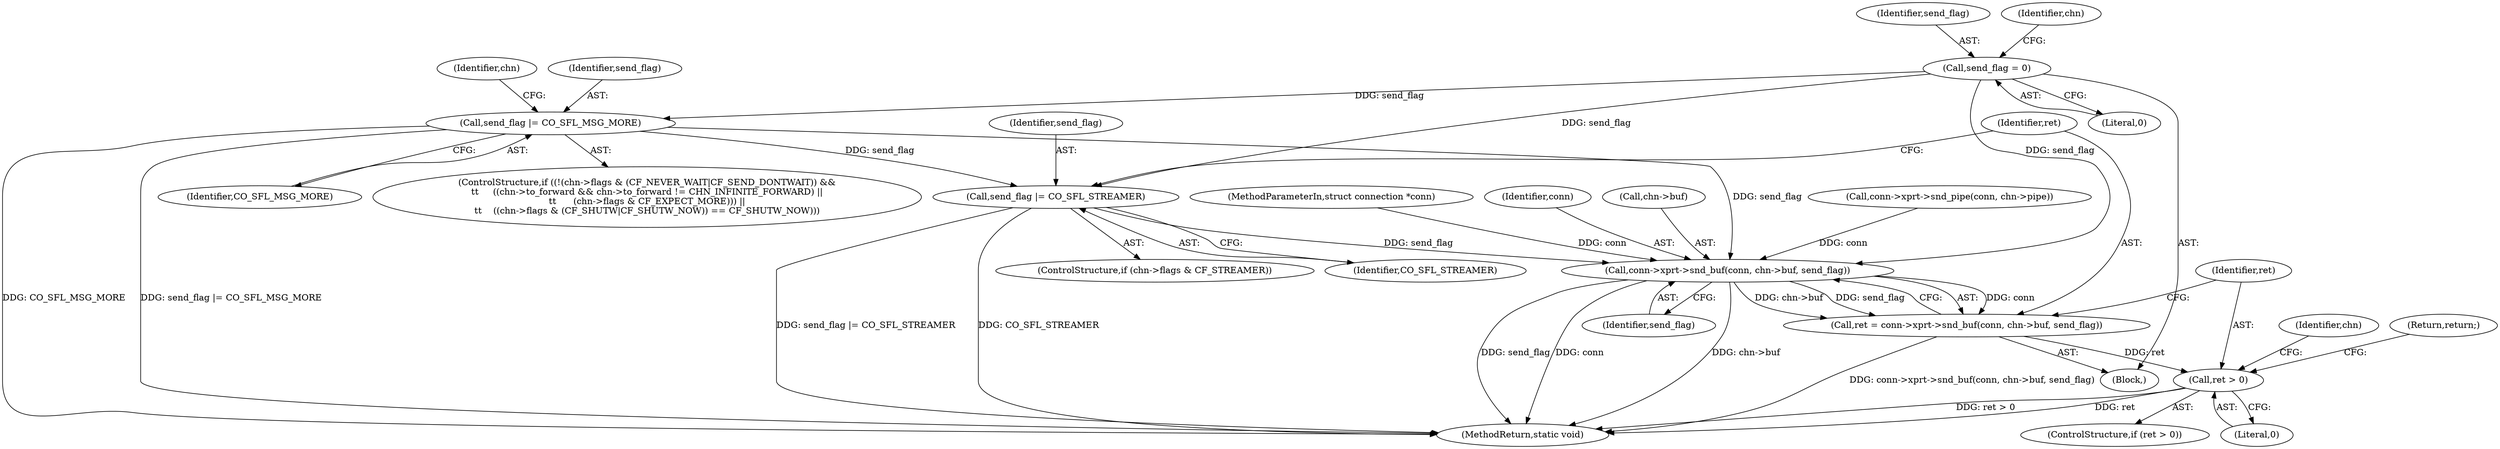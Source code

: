 digraph "0_haproxy_b4d05093bc89f71377230228007e69a1434c1a0c_1@API" {
"1000197" [label="(Call,send_flag = 0)"];
"1000235" [label="(Call,send_flag |= CO_SFL_MSG_MORE)"];
"1000244" [label="(Call,send_flag |= CO_SFL_STREAMER)"];
"1000249" [label="(Call,conn->xprt->snd_buf(conn, chn->buf, send_flag))"];
"1000247" [label="(Call,ret = conn->xprt->snd_buf(conn, chn->buf, send_flag))"];
"1000256" [label="(Call,ret > 0)"];
"1000198" [label="(Identifier,send_flag)"];
"1000256" [label="(Call,ret > 0)"];
"1000195" [label="(Block,)"];
"1000235" [label="(Call,send_flag |= CO_SFL_MSG_MORE)"];
"1000254" [label="(Identifier,send_flag)"];
"1000249" [label="(Call,conn->xprt->snd_buf(conn, chn->buf, send_flag))"];
"1000237" [label="(Identifier,CO_SFL_MSG_MORE)"];
"1000282" [label="(MethodReturn,static void)"];
"1000199" [label="(Literal,0)"];
"1000281" [label="(Return,return;)"];
"1000197" [label="(Call,send_flag = 0)"];
"1000238" [label="(ControlStructure,if (chn->flags & CF_STREAMER))"];
"1000246" [label="(Identifier,CO_SFL_STREAMER)"];
"1000245" [label="(Identifier,send_flag)"];
"1000241" [label="(Identifier,chn)"];
"1000248" [label="(Identifier,ret)"];
"1000134" [label="(Call,conn->xprt->snd_pipe(conn, chn->pipe))"];
"1000106" [label="(MethodParameterIn,struct connection *conn)"];
"1000236" [label="(Identifier,send_flag)"];
"1000262" [label="(Identifier,chn)"];
"1000250" [label="(Identifier,conn)"];
"1000257" [label="(Identifier,ret)"];
"1000255" [label="(ControlStructure,if (ret > 0))"];
"1000247" [label="(Call,ret = conn->xprt->snd_buf(conn, chn->buf, send_flag))"];
"1000251" [label="(Call,chn->buf)"];
"1000206" [label="(Identifier,chn)"];
"1000244" [label="(Call,send_flag |= CO_SFL_STREAMER)"];
"1000200" [label="(ControlStructure,if ((!(chn->flags & (CF_NEVER_WAIT|CF_SEND_DONTWAIT)) &&\n\t\t     ((chn->to_forward && chn->to_forward != CHN_INFINITE_FORWARD) ||\n\t\t      (chn->flags & CF_EXPECT_MORE))) ||\n\t\t    ((chn->flags & (CF_SHUTW|CF_SHUTW_NOW)) == CF_SHUTW_NOW)))"];
"1000258" [label="(Literal,0)"];
"1000197" -> "1000195"  [label="AST: "];
"1000197" -> "1000199"  [label="CFG: "];
"1000198" -> "1000197"  [label="AST: "];
"1000199" -> "1000197"  [label="AST: "];
"1000206" -> "1000197"  [label="CFG: "];
"1000197" -> "1000235"  [label="DDG: send_flag"];
"1000197" -> "1000244"  [label="DDG: send_flag"];
"1000197" -> "1000249"  [label="DDG: send_flag"];
"1000235" -> "1000200"  [label="AST: "];
"1000235" -> "1000237"  [label="CFG: "];
"1000236" -> "1000235"  [label="AST: "];
"1000237" -> "1000235"  [label="AST: "];
"1000241" -> "1000235"  [label="CFG: "];
"1000235" -> "1000282"  [label="DDG: CO_SFL_MSG_MORE"];
"1000235" -> "1000282"  [label="DDG: send_flag |= CO_SFL_MSG_MORE"];
"1000235" -> "1000244"  [label="DDG: send_flag"];
"1000235" -> "1000249"  [label="DDG: send_flag"];
"1000244" -> "1000238"  [label="AST: "];
"1000244" -> "1000246"  [label="CFG: "];
"1000245" -> "1000244"  [label="AST: "];
"1000246" -> "1000244"  [label="AST: "];
"1000248" -> "1000244"  [label="CFG: "];
"1000244" -> "1000282"  [label="DDG: CO_SFL_STREAMER"];
"1000244" -> "1000282"  [label="DDG: send_flag |= CO_SFL_STREAMER"];
"1000244" -> "1000249"  [label="DDG: send_flag"];
"1000249" -> "1000247"  [label="AST: "];
"1000249" -> "1000254"  [label="CFG: "];
"1000250" -> "1000249"  [label="AST: "];
"1000251" -> "1000249"  [label="AST: "];
"1000254" -> "1000249"  [label="AST: "];
"1000247" -> "1000249"  [label="CFG: "];
"1000249" -> "1000282"  [label="DDG: chn->buf"];
"1000249" -> "1000282"  [label="DDG: send_flag"];
"1000249" -> "1000282"  [label="DDG: conn"];
"1000249" -> "1000247"  [label="DDG: conn"];
"1000249" -> "1000247"  [label="DDG: chn->buf"];
"1000249" -> "1000247"  [label="DDG: send_flag"];
"1000134" -> "1000249"  [label="DDG: conn"];
"1000106" -> "1000249"  [label="DDG: conn"];
"1000247" -> "1000195"  [label="AST: "];
"1000248" -> "1000247"  [label="AST: "];
"1000257" -> "1000247"  [label="CFG: "];
"1000247" -> "1000282"  [label="DDG: conn->xprt->snd_buf(conn, chn->buf, send_flag)"];
"1000247" -> "1000256"  [label="DDG: ret"];
"1000256" -> "1000255"  [label="AST: "];
"1000256" -> "1000258"  [label="CFG: "];
"1000257" -> "1000256"  [label="AST: "];
"1000258" -> "1000256"  [label="AST: "];
"1000262" -> "1000256"  [label="CFG: "];
"1000281" -> "1000256"  [label="CFG: "];
"1000256" -> "1000282"  [label="DDG: ret > 0"];
"1000256" -> "1000282"  [label="DDG: ret"];
}
